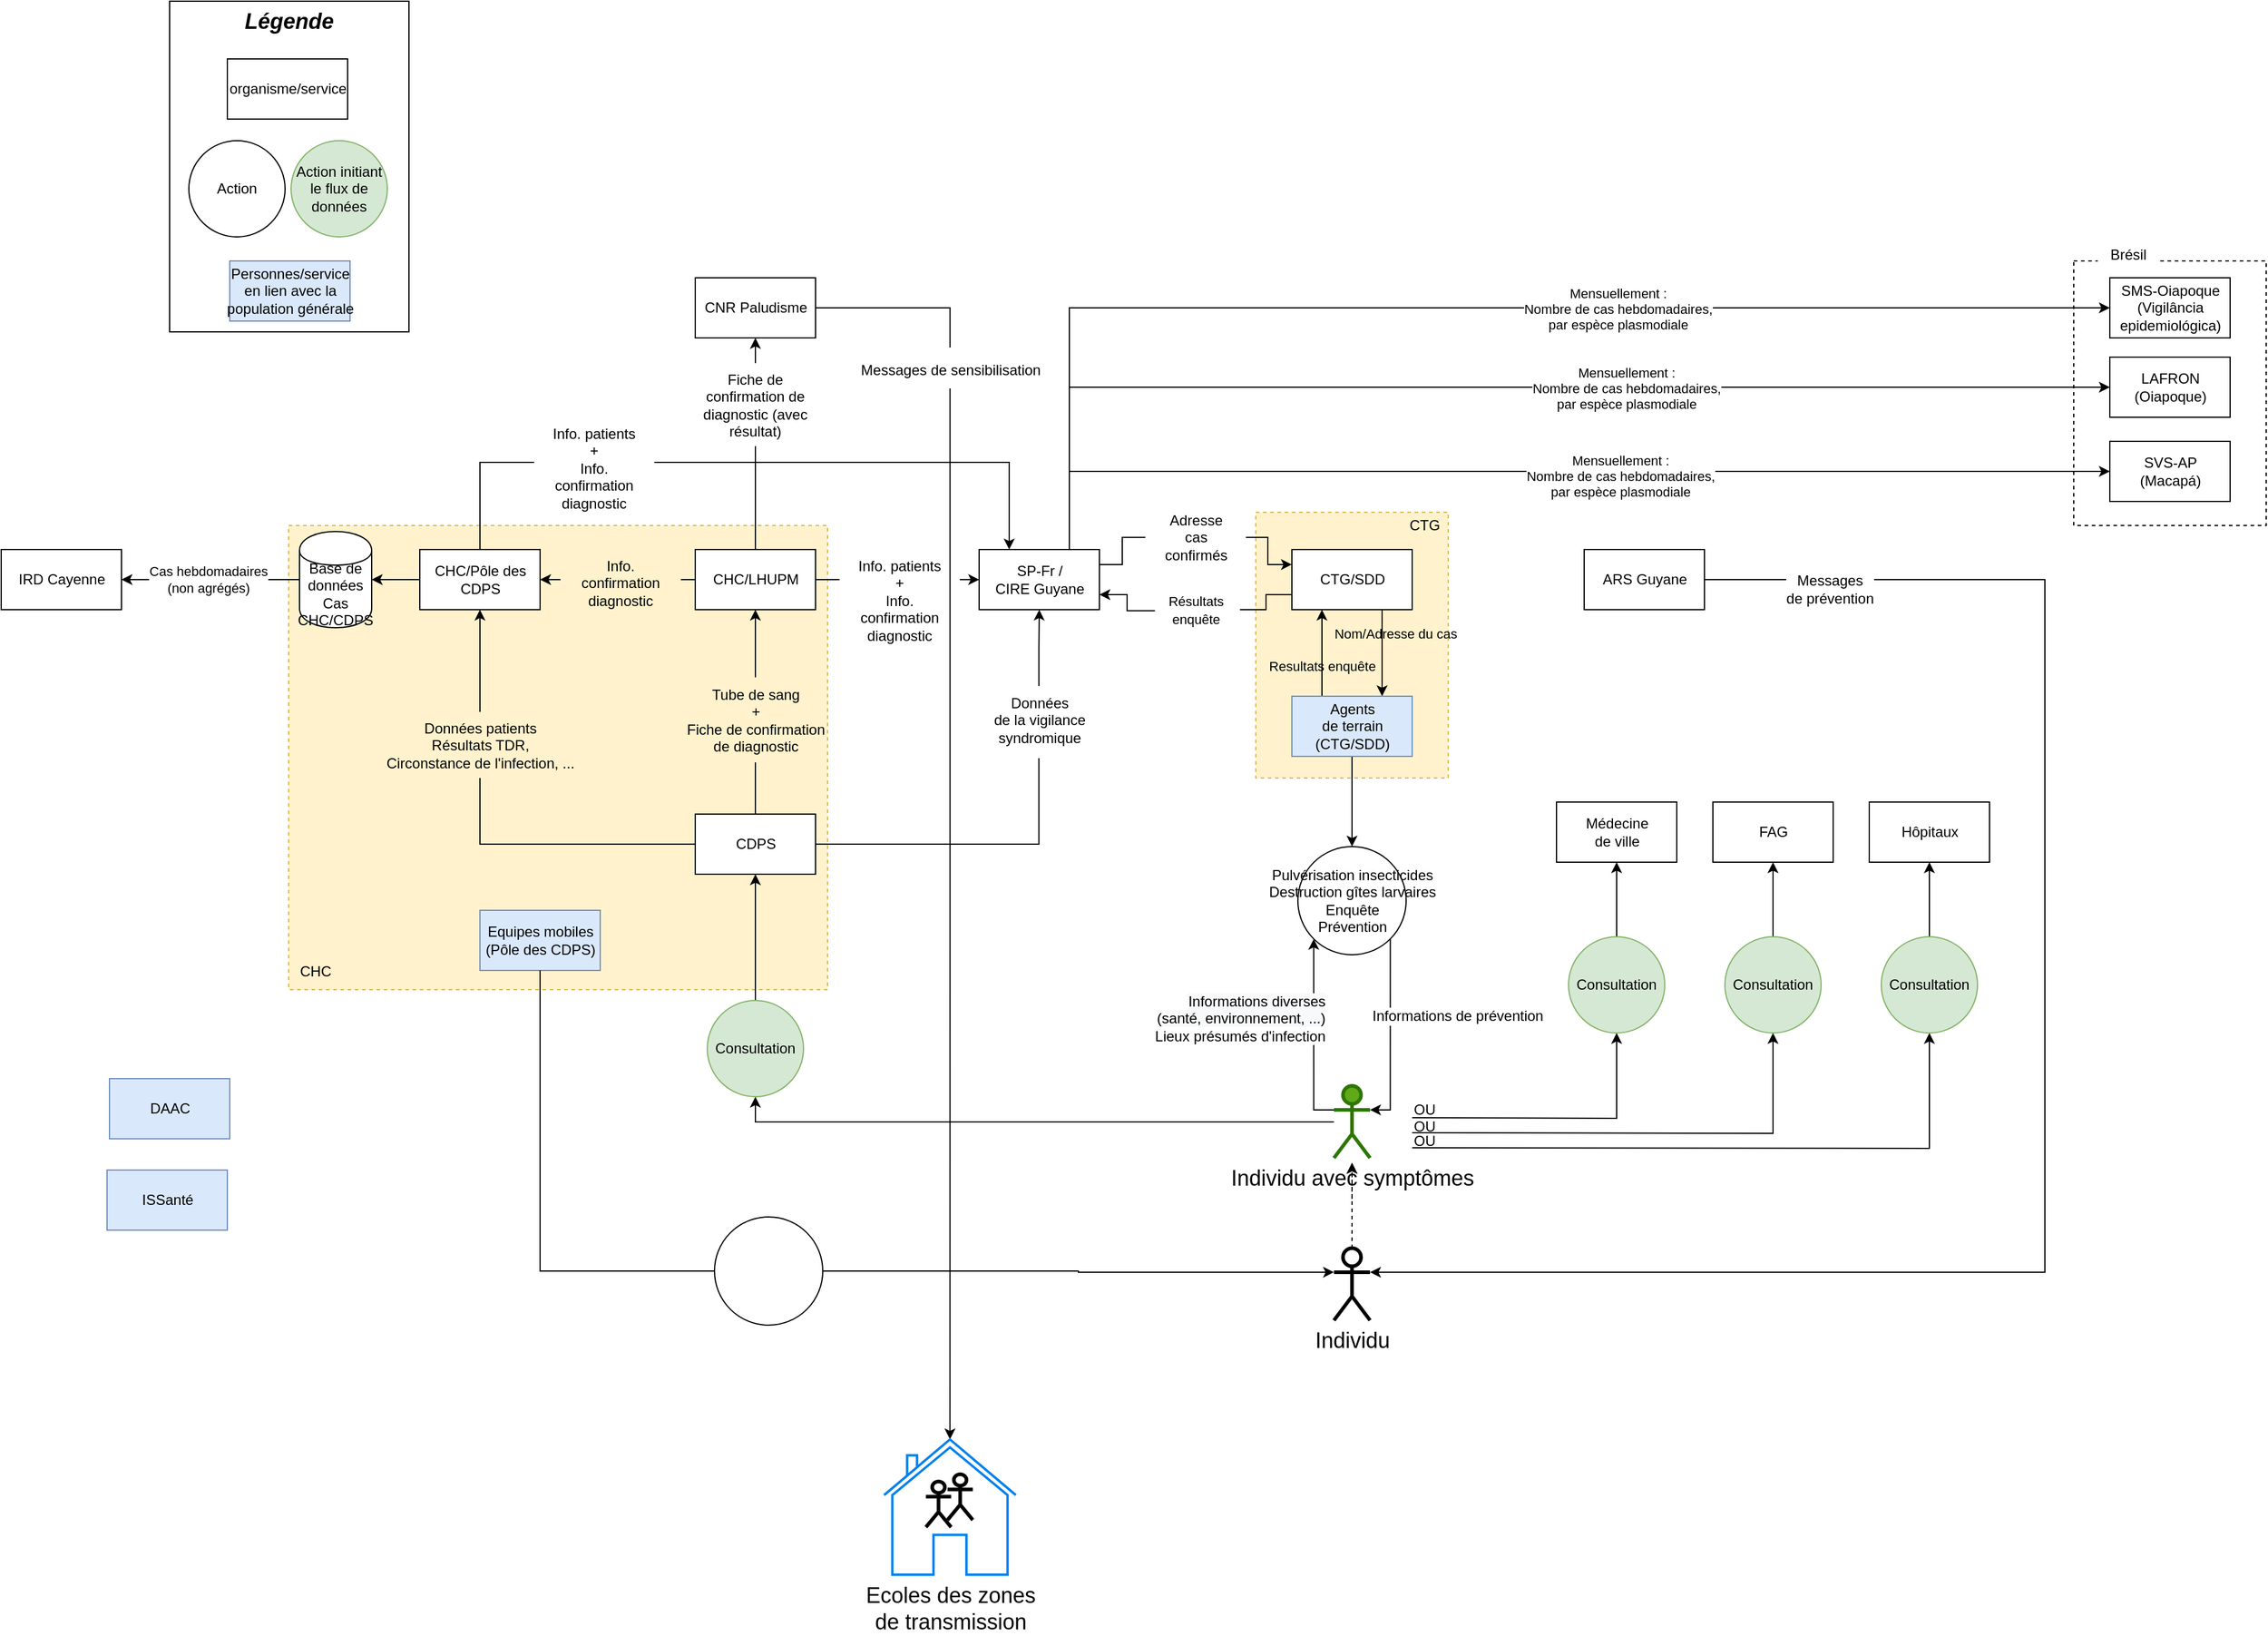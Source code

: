 <mxfile version="20.8.20" type="github">
  <diagram id="g7fYQ90FhEnoCOdFYeij" name="Page-1">
    <mxGraphModel dx="4845" dy="1948" grid="0" gridSize="10" guides="1" tooltips="1" connect="1" arrows="1" fold="1" page="1" pageScale="1" pageWidth="827" pageHeight="1169" math="0" shadow="0">
      <root>
        <mxCell id="0" />
        <mxCell id="1" parent="0" />
        <mxCell id="soGgQo1d9cTRyv0vqCLj-78" value="" style="html=1;dashed=1;whitespace=wrap;fillColor=#fff2cc;strokeColor=#d6b656;align=left;" parent="1" vertex="1">
          <mxGeometry x="890" y="509" width="160" height="221" as="geometry" />
        </mxCell>
        <mxCell id="soGgQo1d9cTRyv0vqCLj-87" value="" style="html=1;dashed=1;whitespace=wrap;fillColor=#fff2cc;strokeColor=#d6b656;" parent="1" vertex="1">
          <mxGeometry x="86" y="520" width="448" height="386" as="geometry" />
        </mxCell>
        <mxCell id="u60AbG91HoaB3VA-9xF0-2" style="edgeStyle=orthogonalEdgeStyle;rounded=0;orthogonalLoop=1;jettySize=auto;html=1;exitX=0;exitY=0.5;exitDx=0;exitDy=0;entryX=1;entryY=0.5;entryDx=0;entryDy=0;" parent="1" source="soGgQo1d9cTRyv0vqCLj-1" target="u60AbG91HoaB3VA-9xF0-1" edge="1">
          <mxGeometry relative="1" as="geometry" />
        </mxCell>
        <mxCell id="u60AbG91HoaB3VA-9xF0-3" value="Cas hebdomadaires&lt;br&gt;(non agrégés)" style="edgeLabel;html=1;align=center;verticalAlign=middle;resizable=0;points=[];" parent="u60AbG91HoaB3VA-9xF0-2" vertex="1" connectable="0">
          <mxGeometry x="-0.169" relative="1" as="geometry">
            <mxPoint x="-15" as="offset" />
          </mxGeometry>
        </mxCell>
        <mxCell id="soGgQo1d9cTRyv0vqCLj-1" value="Base de données&lt;br&gt;Cas&lt;br&gt;CHC/CDPS" style="shape=cylinder;whiteSpace=wrap;html=1;boundedLbl=1;backgroundOutline=1;" parent="1" vertex="1">
          <mxGeometry x="95" y="524.99" width="60" height="80" as="geometry" />
        </mxCell>
        <mxCell id="soGgQo1d9cTRyv0vqCLj-3" style="edgeStyle=elbowEdgeStyle;rounded=0;orthogonalLoop=1;jettySize=auto;elbow=vertical;html=1;entryX=0.5;entryY=1;entryDx=0;entryDy=0;startArrow=none;exitX=0.5;exitY=-0.011;exitDx=0;exitDy=0;exitPerimeter=0;" parent="1" source="soGgQo1d9cTRyv0vqCLj-36" target="soGgQo1d9cTRyv0vqCLj-16" edge="1">
          <mxGeometry relative="1" as="geometry">
            <mxPoint x="474" y="619.99" as="sourcePoint" />
          </mxGeometry>
        </mxCell>
        <mxCell id="soGgQo1d9cTRyv0vqCLj-4" style="edgeStyle=elbowEdgeStyle;rounded=0;orthogonalLoop=1;jettySize=auto;html=1;entryX=0.5;entryY=1;entryDx=0;entryDy=0;startArrow=none;exitX=0.497;exitY=0.025;exitDx=0;exitDy=0;exitPerimeter=0;elbow=vertical;fillColor=#e51400;strokeColor=#000000;" parent="1" source="soGgQo1d9cTRyv0vqCLj-40" target="soGgQo1d9cTRyv0vqCLj-11" edge="1">
          <mxGeometry relative="1" as="geometry" />
        </mxCell>
        <mxCell id="soGgQo1d9cTRyv0vqCLj-85" style="edgeStyle=orthogonalEdgeStyle;rounded=0;orthogonalLoop=1;jettySize=auto;html=1;exitX=0;exitY=0.5;exitDx=0;exitDy=0;endArrow=none;endFill=0;" parent="1" source="soGgQo1d9cTRyv0vqCLj-5" target="soGgQo1d9cTRyv0vqCLj-38" edge="1">
          <mxGeometry relative="1" as="geometry" />
        </mxCell>
        <mxCell id="soGgQo1d9cTRyv0vqCLj-5" value="CDPS" style="html=1;dashed=0;whitespace=wrap;" parent="1" vertex="1">
          <mxGeometry x="424" y="760" width="100" height="50" as="geometry" />
        </mxCell>
        <mxCell id="soGgQo1d9cTRyv0vqCLj-6" style="edgeStyle=elbowEdgeStyle;rounded=0;orthogonalLoop=1;jettySize=auto;html=1;entryX=1;entryY=0.5;entryDx=0;entryDy=0;elbow=vertical;startArrow=none;exitX=0;exitY=0.5;exitDx=0;exitDy=0;" parent="1" source="soGgQo1d9cTRyv0vqCLj-7" target="soGgQo1d9cTRyv0vqCLj-1" edge="1">
          <mxGeometry relative="1" as="geometry">
            <mxPoint x="150" y="-390.01" as="targetPoint" />
            <mxPoint x="65" y="-420.01" as="sourcePoint" />
          </mxGeometry>
        </mxCell>
        <mxCell id="soGgQo1d9cTRyv0vqCLj-88" style="edgeStyle=orthogonalEdgeStyle;rounded=0;orthogonalLoop=1;jettySize=auto;html=1;exitX=1;exitY=0.75;exitDx=0;exitDy=0;entryX=0.25;entryY=0;entryDx=0;entryDy=0;fontColor=#000000;endArrow=classic;endFill=1;" parent="1" source="soGgQo1d9cTRyv0vqCLj-89" target="soGgQo1d9cTRyv0vqCLj-11" edge="1">
          <mxGeometry relative="1" as="geometry" />
        </mxCell>
        <mxCell id="soGgQo1d9cTRyv0vqCLj-90" style="edgeStyle=orthogonalEdgeStyle;rounded=0;orthogonalLoop=1;jettySize=auto;html=1;exitX=0.5;exitY=0;exitDx=0;exitDy=0;entryX=0;entryY=0.75;entryDx=0;entryDy=0;fontColor=#000000;endArrow=none;endFill=0;" parent="1" source="soGgQo1d9cTRyv0vqCLj-7" target="soGgQo1d9cTRyv0vqCLj-89" edge="1">
          <mxGeometry relative="1" as="geometry" />
        </mxCell>
        <mxCell id="soGgQo1d9cTRyv0vqCLj-7" value="CHC/Pôle des&lt;br&gt;CDPS" style="html=1;dashed=0;whitespace=wrap;" parent="1" vertex="1">
          <mxGeometry x="195" y="539.99" width="100" height="50" as="geometry" />
        </mxCell>
        <mxCell id="n1sZ7gGWq_7eU4WZFnXG-4" style="edgeStyle=orthogonalEdgeStyle;rounded=0;orthogonalLoop=1;jettySize=auto;html=1;exitX=0.75;exitY=0;exitDx=0;exitDy=0;entryX=0;entryY=0.5;entryDx=0;entryDy=0;" parent="1" source="soGgQo1d9cTRyv0vqCLj-11" target="n1sZ7gGWq_7eU4WZFnXG-1" edge="1">
          <mxGeometry relative="1" as="geometry" />
        </mxCell>
        <mxCell id="n1sZ7gGWq_7eU4WZFnXG-9" value="Mensuellement :&lt;br&gt;Nombre de cas hebdomadaires,&lt;br&gt;par espèce plasmodiale" style="edgeLabel;html=1;align=center;verticalAlign=middle;resizable=0;points=[];" parent="n1sZ7gGWq_7eU4WZFnXG-4" vertex="1" connectable="0">
          <mxGeometry x="0.233" y="-1" relative="1" as="geometry">
            <mxPoint as="offset" />
          </mxGeometry>
        </mxCell>
        <mxCell id="n1sZ7gGWq_7eU4WZFnXG-5" style="edgeStyle=orthogonalEdgeStyle;rounded=0;orthogonalLoop=1;jettySize=auto;html=1;exitX=0.75;exitY=0;exitDx=0;exitDy=0;entryX=0;entryY=0.5;entryDx=0;entryDy=0;" parent="1" source="soGgQo1d9cTRyv0vqCLj-11" target="n1sZ7gGWq_7eU4WZFnXG-2" edge="1">
          <mxGeometry relative="1" as="geometry" />
        </mxCell>
        <mxCell id="n1sZ7gGWq_7eU4WZFnXG-10" value="Mensuellement :&lt;br&gt;Nombre de cas hebdomadaires,&lt;br&gt;par espèce plasmodiale" style="edgeLabel;html=1;align=center;verticalAlign=middle;resizable=0;points=[];" parent="n1sZ7gGWq_7eU4WZFnXG-5" vertex="1" connectable="0">
          <mxGeometry x="0.196" y="-1" relative="1" as="geometry">
            <mxPoint as="offset" />
          </mxGeometry>
        </mxCell>
        <mxCell id="n1sZ7gGWq_7eU4WZFnXG-6" style="edgeStyle=orthogonalEdgeStyle;rounded=0;orthogonalLoop=1;jettySize=auto;html=1;exitX=0.75;exitY=0;exitDx=0;exitDy=0;entryX=0;entryY=0.5;entryDx=0;entryDy=0;" parent="1" source="soGgQo1d9cTRyv0vqCLj-11" target="n1sZ7gGWq_7eU4WZFnXG-3" edge="1">
          <mxGeometry relative="1" as="geometry" />
        </mxCell>
        <mxCell id="n1sZ7gGWq_7eU4WZFnXG-11" value="Mensuellement :&lt;br&gt;Nombre de cas hebdomadaires,&lt;br&gt;par espèce plasmodiale" style="edgeLabel;html=1;align=center;verticalAlign=middle;resizable=0;points=[];" parent="n1sZ7gGWq_7eU4WZFnXG-6" vertex="1" connectable="0">
          <mxGeometry x="0.125" y="-4" relative="1" as="geometry">
            <mxPoint as="offset" />
          </mxGeometry>
        </mxCell>
        <mxCell id="soGgQo1d9cTRyv0vqCLj-11" value="SP-Fr /&lt;br&gt;CIRE Guyane" style="html=1;dashed=0;whitespace=wrap;" parent="1" vertex="1">
          <mxGeometry x="660" y="539.99" width="100" height="50" as="geometry" />
        </mxCell>
        <mxCell id="B1FECNCcKLdafd96bGU7-8" style="edgeStyle=orthogonalEdgeStyle;rounded=0;orthogonalLoop=1;jettySize=auto;html=1;fontSize=18;startArrow=none;" edge="1" parent="1" source="B1FECNCcKLdafd96bGU7-9" target="B1FECNCcKLdafd96bGU7-4">
          <mxGeometry relative="1" as="geometry" />
        </mxCell>
        <mxCell id="soGgQo1d9cTRyv0vqCLj-12" value="CNR Paludisme" style="html=1;dashed=0;whitespace=wrap;" parent="1" vertex="1">
          <mxGeometry x="424" y="314" width="100" height="50" as="geometry" />
        </mxCell>
        <mxCell id="soGgQo1d9cTRyv0vqCLj-13" style="edgeStyle=orthogonalEdgeStyle;rounded=0;orthogonalLoop=1;jettySize=auto;html=1;exitX=0.5;exitY=0;exitDx=0;exitDy=0;entryX=0.5;entryY=1;entryDx=0;entryDy=0;startArrow=none;" parent="1" source="soGgQo1d9cTRyv0vqCLj-49" target="soGgQo1d9cTRyv0vqCLj-12" edge="1">
          <mxGeometry relative="1" as="geometry" />
        </mxCell>
        <mxCell id="soGgQo1d9cTRyv0vqCLj-14" style="edgeStyle=elbowEdgeStyle;rounded=0;orthogonalLoop=1;jettySize=auto;elbow=vertical;html=1;exitX=0;exitY=0.5;exitDx=0;exitDy=0;entryX=1;entryY=0.5;entryDx=0;entryDy=0;startArrow=none;" parent="1" source="soGgQo1d9cTRyv0vqCLj-58" target="soGgQo1d9cTRyv0vqCLj-7" edge="1">
          <mxGeometry relative="1" as="geometry">
            <Array as="points" />
          </mxGeometry>
        </mxCell>
        <mxCell id="soGgQo1d9cTRyv0vqCLj-15" style="edgeStyle=elbowEdgeStyle;rounded=0;orthogonalLoop=1;jettySize=auto;elbow=vertical;html=1;entryX=0;entryY=0.5;entryDx=0;entryDy=0;startArrow=none;" parent="1" source="soGgQo1d9cTRyv0vqCLj-51" target="soGgQo1d9cTRyv0vqCLj-11" edge="1">
          <mxGeometry relative="1" as="geometry" />
        </mxCell>
        <mxCell id="soGgQo1d9cTRyv0vqCLj-16" value="CHC/LHUPM" style="html=1;dashed=0;whitespace=wrap;" parent="1" vertex="1">
          <mxGeometry x="424" y="539.99" width="100" height="50" as="geometry" />
        </mxCell>
        <mxCell id="soGgQo1d9cTRyv0vqCLj-18" style="edgeStyle=elbowEdgeStyle;rounded=0;orthogonalLoop=1;jettySize=auto;html=1;exitX=0.017;exitY=0.523;exitDx=0;exitDy=0;entryX=1;entryY=0.75;entryDx=0;entryDy=0;startArrow=none;exitPerimeter=0;" parent="1" source="soGgQo1d9cTRyv0vqCLj-34" target="soGgQo1d9cTRyv0vqCLj-11" edge="1">
          <mxGeometry relative="1" as="geometry" />
        </mxCell>
        <mxCell id="soGgQo1d9cTRyv0vqCLj-19" style="edgeStyle=orthogonalEdgeStyle;rounded=0;orthogonalLoop=1;jettySize=auto;html=1;exitX=0.75;exitY=1;exitDx=0;exitDy=0;entryX=0.75;entryY=0;entryDx=0;entryDy=0;strokeColor=#000000;endArrow=classic;endFill=1;" parent="1" source="soGgQo1d9cTRyv0vqCLj-21" target="soGgQo1d9cTRyv0vqCLj-76" edge="1">
          <mxGeometry relative="1" as="geometry" />
        </mxCell>
        <mxCell id="soGgQo1d9cTRyv0vqCLj-20" value="Nom/Adresse du cas" style="edgeLabel;html=1;align=center;verticalAlign=middle;resizable=0;points=[];labelBackgroundColor=none;" parent="soGgQo1d9cTRyv0vqCLj-19" vertex="1" connectable="0">
          <mxGeometry x="-0.015" y="1" relative="1" as="geometry">
            <mxPoint x="10" y="-16" as="offset" />
          </mxGeometry>
        </mxCell>
        <mxCell id="soGgQo1d9cTRyv0vqCLj-21" value="CTG/SDD" style="html=1;dashed=0;whitespace=wrap;" parent="1" vertex="1">
          <mxGeometry x="920" y="539.99" width="100" height="50" as="geometry" />
        </mxCell>
        <mxCell id="soGgQo1d9cTRyv0vqCLj-23" value="Médecine&lt;br&gt;de ville" style="html=1;dashed=0;whitespace=wrap;" parent="1" vertex="1">
          <mxGeometry x="1140" y="750" width="100" height="50" as="geometry" />
        </mxCell>
        <mxCell id="soGgQo1d9cTRyv0vqCLj-25" value="FAG" style="html=1;dashed=0;whitespace=wrap;" parent="1" vertex="1">
          <mxGeometry x="1270" y="750" width="100" height="50" as="geometry" />
        </mxCell>
        <mxCell id="soGgQo1d9cTRyv0vqCLj-27" value="Hôpitaux" style="html=1;dashed=0;whitespace=wrap;" parent="1" vertex="1">
          <mxGeometry x="1400" y="750" width="100" height="50" as="geometry" />
        </mxCell>
        <mxCell id="soGgQo1d9cTRyv0vqCLj-28" style="edgeStyle=elbowEdgeStyle;rounded=0;orthogonalLoop=1;jettySize=auto;html=1;entryX=0.5;entryY=1;entryDx=0;entryDy=0;" parent="1" target="soGgQo1d9cTRyv0vqCLj-23" edge="1">
          <mxGeometry relative="1" as="geometry">
            <mxPoint x="1190" y="465" as="targetPoint" />
            <mxPoint x="1190" y="865" as="sourcePoint" />
          </mxGeometry>
        </mxCell>
        <mxCell id="soGgQo1d9cTRyv0vqCLj-29" style="edgeStyle=elbowEdgeStyle;rounded=0;orthogonalLoop=1;jettySize=auto;html=1;entryX=0.5;entryY=1;entryDx=0;entryDy=0;exitX=0.5;exitY=0;exitDx=0;exitDy=0;startArrow=none;" parent="1" source="0BxKxRSpmN7JtVQ8fGr3-23" target="soGgQo1d9cTRyv0vqCLj-25" edge="1">
          <mxGeometry relative="1" as="geometry">
            <mxPoint x="1320" y="465" as="targetPoint" />
            <mxPoint x="1320" y="918.97" as="sourcePoint" />
          </mxGeometry>
        </mxCell>
        <mxCell id="soGgQo1d9cTRyv0vqCLj-30" style="edgeStyle=elbowEdgeStyle;rounded=0;orthogonalLoop=1;jettySize=auto;html=1;entryX=0.5;entryY=1;entryDx=0;entryDy=0;exitX=0.5;exitY=0;exitDx=0;exitDy=0;startArrow=none;" parent="1" source="0BxKxRSpmN7JtVQ8fGr3-25" target="soGgQo1d9cTRyv0vqCLj-27" edge="1">
          <mxGeometry relative="1" as="geometry">
            <mxPoint x="1450" y="465" as="targetPoint" />
            <mxPoint x="1450" y="919.485" as="sourcePoint" />
          </mxGeometry>
        </mxCell>
        <mxCell id="soGgQo1d9cTRyv0vqCLj-77" style="edgeStyle=orthogonalEdgeStyle;rounded=0;orthogonalLoop=1;jettySize=auto;html=1;entryX=0;entryY=0.25;entryDx=0;entryDy=0;exitX=1.022;exitY=0.498;exitDx=0;exitDy=0;exitPerimeter=0;" parent="1" source="soGgQo1d9cTRyv0vqCLj-32" target="soGgQo1d9cTRyv0vqCLj-21" edge="1">
          <mxGeometry relative="1" as="geometry" />
        </mxCell>
        <mxCell id="soGgQo1d9cTRyv0vqCLj-32" value="Adresse&lt;br&gt;cas&lt;br&gt;confirmés" style="text;html=1;align=center;verticalAlign=middle;resizable=0;points=[];autosize=1;strokeColor=none;fillColor=none;" parent="1" vertex="1">
          <mxGeometry x="800" y="500" width="80" height="60" as="geometry" />
        </mxCell>
        <mxCell id="soGgQo1d9cTRyv0vqCLj-33" value="" style="edgeStyle=elbowEdgeStyle;rounded=0;orthogonalLoop=1;jettySize=auto;html=1;endArrow=none;entryX=-0.022;entryY=0.498;entryDx=0;entryDy=0;entryPerimeter=0;exitX=1;exitY=0.25;exitDx=0;exitDy=0;" parent="1" source="soGgQo1d9cTRyv0vqCLj-11" target="soGgQo1d9cTRyv0vqCLj-32" edge="1">
          <mxGeometry relative="1" as="geometry">
            <mxPoint x="525" y="183" as="sourcePoint" />
            <mxPoint x="625" y="182.5" as="targetPoint" />
          </mxGeometry>
        </mxCell>
        <mxCell id="soGgQo1d9cTRyv0vqCLj-34" value="&lt;span style=&quot;font-size: 11px; background-color: rgb(255, 255, 255);&quot;&gt;Résultats&lt;br&gt;enquête&lt;br&gt;&lt;/span&gt;" style="text;html=1;align=center;verticalAlign=middle;resizable=0;points=[];autosize=1;strokeColor=none;fillColor=none;" parent="1" vertex="1">
          <mxGeometry x="805" y="570" width="70" height="40" as="geometry" />
        </mxCell>
        <mxCell id="soGgQo1d9cTRyv0vqCLj-35" value="" style="edgeStyle=elbowEdgeStyle;rounded=0;orthogonalLoop=1;jettySize=auto;html=1;endArrow=none;entryX=1.027;entryY=0.5;entryDx=0;entryDy=0;entryPerimeter=0;exitX=0;exitY=0.75;exitDx=0;exitDy=0;" parent="1" source="soGgQo1d9cTRyv0vqCLj-21" target="soGgQo1d9cTRyv0vqCLj-34" edge="1">
          <mxGeometry relative="1" as="geometry">
            <mxPoint x="920" y="580" as="sourcePoint" />
            <mxPoint x="738" y="695" as="targetPoint" />
          </mxGeometry>
        </mxCell>
        <mxCell id="soGgQo1d9cTRyv0vqCLj-36" value="Tube de sang&lt;br&gt;+&lt;br&gt;Fiche de confirmation&lt;br&gt;de diagnostic" style="text;html=1;align=center;verticalAlign=middle;resizable=0;points=[];autosize=1;strokeColor=none;fillColor=none;" parent="1" vertex="1">
          <mxGeometry x="404" y="646.99" width="140" height="70" as="geometry" />
        </mxCell>
        <mxCell id="soGgQo1d9cTRyv0vqCLj-37" value="" style="edgeStyle=elbowEdgeStyle;rounded=0;orthogonalLoop=1;jettySize=auto;elbow=vertical;html=1;entryX=0.5;entryY=1;entryDx=0;entryDy=0;endArrow=none;" parent="1" source="soGgQo1d9cTRyv0vqCLj-5" target="soGgQo1d9cTRyv0vqCLj-36" edge="1">
          <mxGeometry relative="1" as="geometry">
            <mxPoint x="475" y="630" as="sourcePoint" />
            <mxPoint x="475" y="420" as="targetPoint" />
          </mxGeometry>
        </mxCell>
        <mxCell id="soGgQo1d9cTRyv0vqCLj-84" style="edgeStyle=orthogonalEdgeStyle;rounded=0;orthogonalLoop=1;jettySize=auto;html=1;entryX=0.5;entryY=1;entryDx=0;entryDy=0;endArrow=classic;endFill=1;" parent="1" source="soGgQo1d9cTRyv0vqCLj-38" target="soGgQo1d9cTRyv0vqCLj-7" edge="1">
          <mxGeometry relative="1" as="geometry" />
        </mxCell>
        <mxCell id="soGgQo1d9cTRyv0vqCLj-38" value="Données patients&lt;br&gt;Résultats TDR,&lt;br&gt;Circonstance de l&#39;infection, ..." style="text;html=1;align=center;verticalAlign=middle;resizable=0;points=[];autosize=1;strokeColor=none;fillColor=none;" parent="1" vertex="1">
          <mxGeometry x="158" y="675" width="174" height="55" as="geometry" />
        </mxCell>
        <mxCell id="soGgQo1d9cTRyv0vqCLj-40" value="Données&lt;br&gt;de la vigilance&lt;br&gt;syndromique" style="text;html=1;align=center;verticalAlign=middle;resizable=0;points=[];autosize=1;strokeColor=none;fillColor=none;" parent="1" vertex="1">
          <mxGeometry x="660" y="651.99" width="100" height="60" as="geometry" />
        </mxCell>
        <mxCell id="soGgQo1d9cTRyv0vqCLj-41" value="" style="edgeStyle=elbowEdgeStyle;rounded=0;orthogonalLoop=1;jettySize=auto;html=1;endArrow=none;elbow=vertical;exitX=1;exitY=0.5;exitDx=0;exitDy=0;fillColor=#e51400;strokeColor=#000000;entryX=0.497;entryY=1.025;entryDx=0;entryDy=0;entryPerimeter=0;" parent="1" source="soGgQo1d9cTRyv0vqCLj-5" target="soGgQo1d9cTRyv0vqCLj-40" edge="1">
          <mxGeometry relative="1" as="geometry">
            <mxPoint x="525" y="655" as="sourcePoint" />
            <mxPoint x="545" y="267.5" as="targetPoint" />
            <Array as="points">
              <mxPoint x="670" y="785" />
            </Array>
          </mxGeometry>
        </mxCell>
        <mxCell id="soGgQo1d9cTRyv0vqCLj-49" value="&lt;span style=&quot;color: rgb(0, 0, 0);&quot;&gt;Fiche de&lt;/span&gt;&lt;br style=&quot;color: rgb(0, 0, 0);&quot;&gt;&lt;span style=&quot;color: rgb(0, 0, 0);&quot;&gt;confirmation de&lt;/span&gt;&lt;br style=&quot;color: rgb(0, 0, 0);&quot;&gt;&lt;span style=&quot;color: rgb(0, 0, 0);&quot;&gt;diagnostic (avec résultat)&lt;/span&gt;" style="text;whiteSpace=wrap;html=1;fontColor=#3399FF;align=center;" parent="1" vertex="1">
          <mxGeometry x="424" y="385" width="100" height="50" as="geometry" />
        </mxCell>
        <mxCell id="soGgQo1d9cTRyv0vqCLj-50" value="" style="edgeStyle=orthogonalEdgeStyle;rounded=0;orthogonalLoop=1;jettySize=auto;html=1;exitX=0.5;exitY=0;exitDx=0;exitDy=0;endArrow=none;" parent="1" source="soGgQo1d9cTRyv0vqCLj-16" edge="1">
          <mxGeometry relative="1" as="geometry">
            <mxPoint x="445" y="380.5" as="sourcePoint" />
            <mxPoint x="474" y="454" as="targetPoint" />
          </mxGeometry>
        </mxCell>
        <mxCell id="soGgQo1d9cTRyv0vqCLj-51" value="&lt;span style=&quot;color: rgb(0, 0, 0);&quot;&gt;Info. patients&lt;br&gt;+&lt;br&gt;Info.&lt;/span&gt;&lt;br style=&quot;color: rgb(0, 0, 0);&quot;&gt;&lt;span style=&quot;color: rgb(0, 0, 0);&quot;&gt;confirmation&lt;/span&gt;&lt;br style=&quot;color: rgb(0, 0, 0);&quot;&gt;&lt;span style=&quot;color: rgb(0, 0, 0);&quot;&gt;diagnostic&lt;/span&gt;" style="text;whiteSpace=wrap;html=1;fontColor=#3399FF;align=center;" parent="1" vertex="1">
          <mxGeometry x="544" y="539.99" width="100" height="50" as="geometry" />
        </mxCell>
        <mxCell id="soGgQo1d9cTRyv0vqCLj-52" value="" style="edgeStyle=elbowEdgeStyle;rounded=0;orthogonalLoop=1;jettySize=auto;elbow=vertical;html=1;entryX=0;entryY=0.5;entryDx=0;entryDy=0;endArrow=none;exitX=1;exitY=0.5;exitDx=0;exitDy=0;" parent="1" source="soGgQo1d9cTRyv0vqCLj-16" target="soGgQo1d9cTRyv0vqCLj-51" edge="1">
          <mxGeometry relative="1" as="geometry">
            <mxPoint x="395" y="343" as="sourcePoint" />
            <mxPoint x="450" y="238" as="targetPoint" />
          </mxGeometry>
        </mxCell>
        <mxCell id="soGgQo1d9cTRyv0vqCLj-58" value="&lt;font color=&quot;#000000&quot;&gt;Info.&lt;br&gt;confirmation&lt;br&gt;diagnostic&lt;/font&gt;" style="text;whiteSpace=wrap;html=1;fontColor=#3399FF;align=center;" parent="1" vertex="1">
          <mxGeometry x="312" y="539.99" width="100" height="50" as="geometry" />
        </mxCell>
        <mxCell id="soGgQo1d9cTRyv0vqCLj-59" value="" style="edgeStyle=elbowEdgeStyle;rounded=0;orthogonalLoop=1;jettySize=auto;elbow=vertical;html=1;exitX=0;exitY=0.5;exitDx=0;exitDy=0;entryX=1;entryY=0.5;entryDx=0;entryDy=0;endArrow=none;" parent="1" source="soGgQo1d9cTRyv0vqCLj-16" target="soGgQo1d9cTRyv0vqCLj-58" edge="1">
          <mxGeometry relative="1" as="geometry">
            <mxPoint x="345" y="380.5" as="sourcePoint" />
            <mxPoint x="305" y="458" as="targetPoint" />
          </mxGeometry>
        </mxCell>
        <mxCell id="soGgQo1d9cTRyv0vqCLj-66" style="edgeStyle=orthogonalEdgeStyle;rounded=0;orthogonalLoop=1;jettySize=auto;html=1;entryX=0.5;entryY=1;entryDx=0;entryDy=0;endArrow=none;endFill=0;startArrow=classic;startFill=1;" parent="1" source="soGgQo1d9cTRyv0vqCLj-79" target="soGgQo1d9cTRyv0vqCLj-76" edge="1">
          <mxGeometry relative="1" as="geometry" />
        </mxCell>
        <mxCell id="soGgQo1d9cTRyv0vqCLj-68" style="edgeStyle=orthogonalEdgeStyle;rounded=0;orthogonalLoop=1;jettySize=auto;html=1;exitX=1;exitY=0.25;exitDx=0;exitDy=0;entryX=0.5;entryY=1;entryDx=0;entryDy=0;entryPerimeter=0;endArrow=classic;endFill=1;" parent="1" target="0BxKxRSpmN7JtVQ8fGr3-22" edge="1">
          <mxGeometry relative="1" as="geometry">
            <mxPoint x="1020" y="1012.5" as="sourcePoint" />
            <mxPoint x="1190" y="948.97" as="targetPoint" />
          </mxGeometry>
        </mxCell>
        <mxCell id="soGgQo1d9cTRyv0vqCLj-69" style="edgeStyle=orthogonalEdgeStyle;rounded=0;orthogonalLoop=1;jettySize=auto;html=1;entryX=0.5;entryY=1;entryDx=0;entryDy=0;endArrow=classic;endFill=1;exitX=1;exitY=0.5;exitDx=0;exitDy=0;" parent="1" target="0BxKxRSpmN7JtVQ8fGr3-23" edge="1">
          <mxGeometry relative="1" as="geometry">
            <mxPoint x="1020" y="1025" as="sourcePoint" />
            <mxPoint x="1320" y="948.97" as="targetPoint" />
          </mxGeometry>
        </mxCell>
        <mxCell id="soGgQo1d9cTRyv0vqCLj-70" style="edgeStyle=orthogonalEdgeStyle;rounded=0;orthogonalLoop=1;jettySize=auto;html=1;exitX=1;exitY=0.75;exitDx=0;exitDy=0;entryX=0.5;entryY=1;entryDx=0;entryDy=0;endArrow=classic;endFill=1;" parent="1" target="0BxKxRSpmN7JtVQ8fGr3-25" edge="1">
          <mxGeometry relative="1" as="geometry">
            <mxPoint x="1020" y="1037.5" as="sourcePoint" />
            <mxPoint x="1450" y="949.485" as="targetPoint" />
          </mxGeometry>
        </mxCell>
        <mxCell id="soGgQo1d9cTRyv0vqCLj-80" style="edgeStyle=orthogonalEdgeStyle;rounded=0;orthogonalLoop=1;jettySize=auto;html=1;exitX=0;exitY=0.333;exitDx=0;exitDy=0;entryX=0;entryY=1;entryDx=0;entryDy=0;endArrow=classic;endFill=1;exitPerimeter=0;" parent="1" source="0BxKxRSpmN7JtVQ8fGr3-14" target="soGgQo1d9cTRyv0vqCLj-79" edge="1">
          <mxGeometry relative="1" as="geometry">
            <mxPoint x="945" y="1000" as="sourcePoint" />
            <Array as="points">
              <mxPoint x="938" y="1006" />
            </Array>
          </mxGeometry>
        </mxCell>
        <mxCell id="soGgQo1d9cTRyv0vqCLj-74" style="edgeStyle=orthogonalEdgeStyle;rounded=0;orthogonalLoop=1;jettySize=auto;html=1;exitX=0.25;exitY=0;exitDx=0;exitDy=0;entryX=0.25;entryY=1;entryDx=0;entryDy=0;strokeColor=#000000;endArrow=classic;endFill=1;" parent="1" source="soGgQo1d9cTRyv0vqCLj-76" target="soGgQo1d9cTRyv0vqCLj-21" edge="1">
          <mxGeometry relative="1" as="geometry" />
        </mxCell>
        <mxCell id="soGgQo1d9cTRyv0vqCLj-75" value="Resultats enquête" style="edgeLabel;html=1;align=center;verticalAlign=middle;resizable=0;points=[];labelBackgroundColor=none;" parent="soGgQo1d9cTRyv0vqCLj-74" vertex="1" connectable="0">
          <mxGeometry x="0.069" y="9" relative="1" as="geometry">
            <mxPoint x="9" y="13" as="offset" />
          </mxGeometry>
        </mxCell>
        <mxCell id="soGgQo1d9cTRyv0vqCLj-76" value="Agents&lt;br&gt;de terrain&lt;br&gt;(CTG/SDD)" style="html=1;dashed=0;whitespace=wrap;fillColor=#dae8fc;strokeColor=#6c8ebf;" parent="1" vertex="1">
          <mxGeometry x="920" y="661.99" width="100" height="50" as="geometry" />
        </mxCell>
        <mxCell id="soGgQo1d9cTRyv0vqCLj-81" style="edgeStyle=orthogonalEdgeStyle;rounded=0;orthogonalLoop=1;jettySize=auto;html=1;exitX=1;exitY=1;exitDx=0;exitDy=0;entryX=1;entryY=0.333;entryDx=0;entryDy=0;endArrow=classic;endFill=1;entryPerimeter=0;" parent="1" source="soGgQo1d9cTRyv0vqCLj-79" target="0BxKxRSpmN7JtVQ8fGr3-14" edge="1">
          <mxGeometry relative="1" as="geometry">
            <mxPoint x="995" y="1000" as="targetPoint" />
            <Array as="points">
              <mxPoint x="1002" y="1006" />
            </Array>
          </mxGeometry>
        </mxCell>
        <mxCell id="soGgQo1d9cTRyv0vqCLj-82" value="&lt;span style=&quot;&quot;&gt;&lt;font style=&quot;font-size: 12px;&quot;&gt;Informations de prévention&lt;/font&gt;&lt;/span&gt;" style="edgeLabel;html=1;align=left;verticalAlign=middle;resizable=0;points=[];" parent="soGgQo1d9cTRyv0vqCLj-81" vertex="1" connectable="0">
          <mxGeometry x="-0.18" relative="1" as="geometry">
            <mxPoint x="-17" y="-1" as="offset" />
          </mxGeometry>
        </mxCell>
        <mxCell id="soGgQo1d9cTRyv0vqCLj-79" value="&lt;div style=&quot;&quot;&gt;&lt;div&gt;&lt;span style=&quot;background-color: initial;&quot;&gt;Pulvérisation insecticides&lt;/span&gt;&lt;/div&gt;&lt;span style=&quot;text-align: left; background-color: initial;&quot;&gt;&lt;div style=&quot;text-align: center;&quot;&gt;&lt;span style=&quot;background-color: initial;&quot;&gt;Destruction gîtes larvaires&lt;/span&gt;&lt;/div&gt;&lt;/span&gt;&lt;span style=&quot;text-align: left; background-color: initial;&quot;&gt;&lt;div style=&quot;text-align: center;&quot;&gt;&lt;span style=&quot;background-color: initial;&quot;&gt;Enquête&lt;/span&gt;&lt;/div&gt;&lt;div style=&quot;text-align: center;&quot;&gt;&lt;span style=&quot;background-color: initial;&quot;&gt;Prévention&lt;/span&gt;&lt;/div&gt;&lt;/span&gt;&lt;/div&gt;" style="shape=ellipse;html=1;dashed=0;whitespace=wrap;aspect=fixed;perimeter=ellipsePerimeter;fillColor=none;align=center;labelPosition=center;verticalLabelPosition=middle;verticalAlign=middle;" parent="1" vertex="1">
          <mxGeometry x="925" y="787" width="90" height="90" as="geometry" />
        </mxCell>
        <mxCell id="soGgQo1d9cTRyv0vqCLj-89" value="&lt;span style=&quot;color: rgb(0, 0, 0);&quot;&gt;Info. patients&lt;br&gt;+&lt;br&gt;Info.&lt;/span&gt;&lt;br style=&quot;color: rgb(0, 0, 0);&quot;&gt;&lt;span style=&quot;color: rgb(0, 0, 0);&quot;&gt;confirmation&lt;/span&gt;&lt;br style=&quot;color: rgb(0, 0, 0);&quot;&gt;&lt;span style=&quot;color: rgb(0, 0, 0);&quot;&gt;diagnostic&lt;/span&gt;" style="text;whiteSpace=wrap;html=1;fontColor=#3399FF;align=center;" parent="1" vertex="1">
          <mxGeometry x="290" y="430" width="100" height="50" as="geometry" />
        </mxCell>
        <mxCell id="n1sZ7gGWq_7eU4WZFnXG-1" value="SMS-Oiapoque&lt;br&gt;(Vigilância&lt;br&gt;epidemiológica)" style="html=1;dashed=0;whitespace=wrap;" parent="1" vertex="1">
          <mxGeometry x="1600" y="314" width="100" height="50" as="geometry" />
        </mxCell>
        <mxCell id="n1sZ7gGWq_7eU4WZFnXG-2" value="LAFRON&lt;br&gt;(Oiapoque)" style="html=1;dashed=0;whitespace=wrap;" parent="1" vertex="1">
          <mxGeometry x="1600" y="380" width="100" height="50" as="geometry" />
        </mxCell>
        <mxCell id="n1sZ7gGWq_7eU4WZFnXG-3" value="SVS-AP&lt;br&gt;(Macapá)" style="html=1;dashed=0;whitespace=wrap;" parent="1" vertex="1">
          <mxGeometry x="1600" y="450" width="100" height="50" as="geometry" />
        </mxCell>
        <mxCell id="n1sZ7gGWq_7eU4WZFnXG-7" value="" style="html=1;dashed=1;whitespace=wrap;fillColor=none;" parent="1" vertex="1">
          <mxGeometry x="1570" y="300" width="160" height="220" as="geometry" />
        </mxCell>
        <mxCell id="n1sZ7gGWq_7eU4WZFnXG-8" value="Brésil" style="text;html=1;align=center;verticalAlign=middle;resizable=0;points=[];autosize=1;strokeColor=none;fillColor=default;" parent="1" vertex="1">
          <mxGeometry x="1590" y="280" width="50" height="30" as="geometry" />
        </mxCell>
        <mxCell id="n1sZ7gGWq_7eU4WZFnXG-20" style="edgeStyle=orthogonalEdgeStyle;rounded=0;orthogonalLoop=1;jettySize=auto;html=1;entryX=1;entryY=0.333;entryDx=0;entryDy=0;fontSize=12;entryPerimeter=0;" parent="1" source="n1sZ7gGWq_7eU4WZFnXG-12" target="0BxKxRSpmN7JtVQ8fGr3-12" edge="1">
          <mxGeometry relative="1" as="geometry">
            <Array as="points">
              <mxPoint x="1546" y="565" />
              <mxPoint x="1546" y="1141" />
            </Array>
            <mxPoint x="1020" y="1105" as="targetPoint" />
          </mxGeometry>
        </mxCell>
        <mxCell id="n1sZ7gGWq_7eU4WZFnXG-21" value="Messages&lt;br&gt;de prévention" style="edgeLabel;html=1;align=center;verticalAlign=middle;resizable=0;points=[];fontSize=12;" parent="n1sZ7gGWq_7eU4WZFnXG-20" vertex="1" connectable="0">
          <mxGeometry x="-0.587" y="-2" relative="1" as="geometry">
            <mxPoint x="-177" y="-2" as="offset" />
          </mxGeometry>
        </mxCell>
        <mxCell id="n1sZ7gGWq_7eU4WZFnXG-12" value="ARS Guyane" style="html=1;dashed=0;whitespace=wrap;" parent="1" vertex="1">
          <mxGeometry x="1163" y="539.99" width="100" height="50" as="geometry" />
        </mxCell>
        <mxCell id="n1sZ7gGWq_7eU4WZFnXG-22" style="edgeStyle=orthogonalEdgeStyle;rounded=0;orthogonalLoop=1;jettySize=auto;html=1;exitX=0.5;exitY=0;exitDx=0;exitDy=0;entryX=0.5;entryY=1;entryDx=0;entryDy=0;fontSize=12;dashed=1;" parent="1" edge="1">
          <mxGeometry relative="1" as="geometry">
            <mxPoint x="970" y="1080" as="sourcePoint" />
            <mxPoint x="970" y="1050" as="targetPoint" />
          </mxGeometry>
        </mxCell>
        <mxCell id="n1sZ7gGWq_7eU4WZFnXG-24" value="" style="edgeStyle=orthogonalEdgeStyle;rounded=0;orthogonalLoop=1;jettySize=auto;html=1;dashed=1;fontSize=12;exitX=0.5;exitY=0;exitDx=0;exitDy=0;exitPerimeter=0;" parent="1" source="0BxKxRSpmN7JtVQ8fGr3-12" edge="1">
          <mxGeometry relative="1" as="geometry">
            <mxPoint x="970" y="1080" as="sourcePoint" />
            <mxPoint x="970" y="1050" as="targetPoint" />
            <Array as="points">
              <mxPoint x="970" y="1088" />
              <mxPoint x="970" y="1088" />
            </Array>
          </mxGeometry>
        </mxCell>
        <mxCell id="u60AbG91HoaB3VA-9xF0-1" value="IRD Cayenne" style="html=1;dashed=0;whitespace=wrap;" parent="1" vertex="1">
          <mxGeometry x="-153" y="539.99" width="100" height="50" as="geometry" />
        </mxCell>
        <mxCell id="0BxKxRSpmN7JtVQ8fGr3-1" value="&lt;font size=&quot;1&quot; style=&quot;&quot;&gt;&lt;span style=&quot;font-size: 12px;&quot;&gt;CHC&lt;/span&gt;&lt;/font&gt;" style="text;html=1;align=center;verticalAlign=middle;resizable=0;points=[];autosize=1;strokeColor=none;fillColor=none;fontSize=19;" parent="1" vertex="1">
          <mxGeometry x="86" y="871" width="44" height="35" as="geometry" />
        </mxCell>
        <mxCell id="0BxKxRSpmN7JtVQ8fGr3-2" value="&lt;font size=&quot;1&quot; style=&quot;&quot;&gt;&lt;span style=&quot;font-size: 12px;&quot;&gt;CTG&lt;/span&gt;&lt;/font&gt;" style="text;html=1;align=center;verticalAlign=middle;resizable=0;points=[];autosize=1;strokeColor=none;fillColor=none;fontSize=19;" parent="1" vertex="1">
          <mxGeometry x="1008.5" y="500" width="43" height="35" as="geometry" />
        </mxCell>
        <mxCell id="0BxKxRSpmN7JtVQ8fGr3-3" value="DAAC" style="html=1;dashed=0;whitespace=wrap;fillColor=#dae8fc;strokeColor=#6c8ebf;" parent="1" vertex="1">
          <mxGeometry x="-63" y="980" width="100" height="50" as="geometry" />
        </mxCell>
        <mxCell id="0BxKxRSpmN7JtVQ8fGr3-4" value="ISSanté" style="html=1;dashed=0;whitespace=wrap;fillColor=#dae8fc;strokeColor=#6c8ebf;" parent="1" vertex="1">
          <mxGeometry x="-65" y="1056" width="100" height="50" as="geometry" />
        </mxCell>
        <mxCell id="0BxKxRSpmN7JtVQ8fGr3-33" style="edgeStyle=orthogonalEdgeStyle;rounded=0;orthogonalLoop=1;jettySize=auto;html=1;entryX=0;entryY=0.333;entryDx=0;entryDy=0;entryPerimeter=0;fontSize=12;fontColor=#000000;startArrow=none;startFill=0;endArrow=classic;endFill=1;exitX=1;exitY=0.5;exitDx=0;exitDy=0;" parent="1" source="0BxKxRSpmN7JtVQ8fGr3-34" target="0BxKxRSpmN7JtVQ8fGr3-12" edge="1">
          <mxGeometry relative="1" as="geometry" />
        </mxCell>
        <mxCell id="0BxKxRSpmN7JtVQ8fGr3-6" value="Equipes mobiles&lt;br&gt;(Pôle des CDPS)" style="html=1;dashed=0;whitespace=wrap;fillColor=#dae8fc;strokeColor=#6c8ebf;" parent="1" vertex="1">
          <mxGeometry x="245" y="840" width="100" height="50" as="geometry" />
        </mxCell>
        <mxCell id="0BxKxRSpmN7JtVQ8fGr3-7" value="&lt;b&gt;&lt;i&gt;Légende&lt;/i&gt;&lt;/b&gt;" style="rounded=0;whiteSpace=wrap;html=1;fontSize=18;align=center;verticalAlign=top;fillColor=default;" parent="1" vertex="1">
          <mxGeometry x="-13" y="84" width="199" height="275" as="geometry" />
        </mxCell>
        <mxCell id="0BxKxRSpmN7JtVQ8fGr3-8" value="Personnes/service&lt;br&gt;en lien avec la&lt;br&gt;population générale" style="html=1;dashed=0;whitespace=wrap;fillColor=#dae8fc;strokeColor=#6c8ebf;" parent="1" vertex="1">
          <mxGeometry x="37" y="300" width="100" height="50" as="geometry" />
        </mxCell>
        <mxCell id="0BxKxRSpmN7JtVQ8fGr3-11" value="organisme/service" style="html=1;dashed=0;whitespace=wrap;" parent="1" vertex="1">
          <mxGeometry x="35" y="132" width="100" height="50" as="geometry" />
        </mxCell>
        <mxCell id="0BxKxRSpmN7JtVQ8fGr3-12" value="Individu" style="shape=umlActor;verticalLabelPosition=bottom;verticalAlign=top;html=1;outlineConnect=0;labelBackgroundColor=none;fontSize=18;strokeWidth=3;" parent="1" vertex="1">
          <mxGeometry x="955" y="1121" width="30" height="60" as="geometry" />
        </mxCell>
        <mxCell id="0BxKxRSpmN7JtVQ8fGr3-20" style="edgeStyle=orthogonalEdgeStyle;rounded=0;orthogonalLoop=1;jettySize=auto;html=1;entryX=0.5;entryY=1;entryDx=0;entryDy=0;fontSize=12;fontColor=#000000;startArrow=none;startFill=0;endArrow=classic;endFill=1;" parent="1" source="0BxKxRSpmN7JtVQ8fGr3-14" target="0BxKxRSpmN7JtVQ8fGr3-18" edge="1">
          <mxGeometry relative="1" as="geometry" />
        </mxCell>
        <mxCell id="0BxKxRSpmN7JtVQ8fGr3-14" value="&lt;font color=&quot;#000000&quot;&gt;Individu avec symptômes&lt;/font&gt;" style="shape=umlActor;verticalLabelPosition=bottom;verticalAlign=top;html=1;outlineConnect=0;labelBackgroundColor=none;fontSize=18;fillColor=#60a917;strokeColor=#2D7600;fontColor=#ffffff;strokeWidth=3;" parent="1" vertex="1">
          <mxGeometry x="955" y="986" width="30" height="60" as="geometry" />
        </mxCell>
        <mxCell id="0BxKxRSpmN7JtVQ8fGr3-17" value="&lt;font style=&quot;font-size: 12px;&quot;&gt;&lt;span style=&quot;background-color: rgb(248, 249, 250);&quot;&gt;Informations diverses&lt;br&gt;(santé, environnement, ...)&lt;br&gt;&lt;/span&gt;Lieux présumés d&#39;infection&lt;/font&gt;" style="edgeLabel;html=1;align=right;verticalAlign=middle;resizable=0;points=[];" parent="1" vertex="1" connectable="0">
          <mxGeometry x="948.0" y="929.999" as="geometry" />
        </mxCell>
        <mxCell id="0BxKxRSpmN7JtVQ8fGr3-21" style="edgeStyle=orthogonalEdgeStyle;rounded=0;orthogonalLoop=1;jettySize=auto;html=1;entryX=0.5;entryY=1;entryDx=0;entryDy=0;fontSize=12;fontColor=#000000;startArrow=none;startFill=0;endArrow=classic;endFill=1;" parent="1" source="0BxKxRSpmN7JtVQ8fGr3-18" target="soGgQo1d9cTRyv0vqCLj-5" edge="1">
          <mxGeometry relative="1" as="geometry" />
        </mxCell>
        <mxCell id="0BxKxRSpmN7JtVQ8fGr3-18" value="Consultation" style="ellipse;whiteSpace=wrap;html=1;aspect=fixed;labelBackgroundColor=none;strokeWidth=1;fontSize=12;fillColor=#d5e8d4;strokeColor=#82b366;" parent="1" vertex="1">
          <mxGeometry x="434" y="915" width="80" height="80" as="geometry" />
        </mxCell>
        <mxCell id="0BxKxRSpmN7JtVQ8fGr3-22" value="Consultation" style="ellipse;whiteSpace=wrap;html=1;aspect=fixed;labelBackgroundColor=none;strokeWidth=1;fontSize=12;fillColor=#d5e8d4;strokeColor=#82b366;" parent="1" vertex="1">
          <mxGeometry x="1150" y="862" width="80" height="80" as="geometry" />
        </mxCell>
        <mxCell id="0BxKxRSpmN7JtVQ8fGr3-24" value="" style="edgeStyle=elbowEdgeStyle;rounded=0;orthogonalLoop=1;jettySize=auto;html=1;entryX=0.5;entryY=1;entryDx=0;entryDy=0;exitX=0.5;exitY=0.5;exitDx=0;exitDy=-15;exitPerimeter=0;endArrow=none;" parent="1" target="0BxKxRSpmN7JtVQ8fGr3-23" edge="1">
          <mxGeometry relative="1" as="geometry">
            <mxPoint x="1320" y="800" as="targetPoint" />
            <mxPoint x="1320" y="918.97" as="sourcePoint" />
          </mxGeometry>
        </mxCell>
        <mxCell id="0BxKxRSpmN7JtVQ8fGr3-23" value="Consultation" style="ellipse;whiteSpace=wrap;html=1;aspect=fixed;labelBackgroundColor=none;strokeWidth=1;fontSize=12;fillColor=#d5e8d4;strokeColor=#82b366;" parent="1" vertex="1">
          <mxGeometry x="1280" y="862" width="80" height="80" as="geometry" />
        </mxCell>
        <mxCell id="0BxKxRSpmN7JtVQ8fGr3-26" value="" style="edgeStyle=elbowEdgeStyle;rounded=0;orthogonalLoop=1;jettySize=auto;html=1;entryX=0.5;entryY=1;entryDx=0;entryDy=0;exitX=0.5;exitY=0.5;exitDx=0;exitDy=-15;exitPerimeter=0;endArrow=none;" parent="1" target="0BxKxRSpmN7JtVQ8fGr3-25" edge="1">
          <mxGeometry relative="1" as="geometry">
            <mxPoint x="1450" y="800" as="targetPoint" />
            <mxPoint x="1450" y="919.485" as="sourcePoint" />
          </mxGeometry>
        </mxCell>
        <mxCell id="0BxKxRSpmN7JtVQ8fGr3-25" value="Consultation" style="ellipse;whiteSpace=wrap;html=1;aspect=fixed;labelBackgroundColor=none;strokeWidth=1;fontSize=12;fillColor=#d5e8d4;strokeColor=#82b366;" parent="1" vertex="1">
          <mxGeometry x="1410" y="862" width="80" height="80" as="geometry" />
        </mxCell>
        <mxCell id="0BxKxRSpmN7JtVQ8fGr3-27" value="OU" style="text;html=1;align=center;verticalAlign=middle;resizable=0;points=[];autosize=1;strokeColor=none;fillColor=none;fontSize=12;fontColor=#000000;" parent="1" vertex="1">
          <mxGeometry x="1012" y="993" width="36" height="26" as="geometry" />
        </mxCell>
        <mxCell id="0BxKxRSpmN7JtVQ8fGr3-28" value="OU" style="text;html=1;align=center;verticalAlign=middle;resizable=0;points=[];autosize=1;strokeColor=none;fillColor=none;fontSize=12;fontColor=#000000;" parent="1" vertex="1">
          <mxGeometry x="1012" y="1007" width="36" height="26" as="geometry" />
        </mxCell>
        <mxCell id="0BxKxRSpmN7JtVQ8fGr3-29" value="OU" style="text;html=1;align=center;verticalAlign=middle;resizable=0;points=[];autosize=1;strokeColor=none;fillColor=none;fontSize=12;fontColor=#000000;" parent="1" vertex="1">
          <mxGeometry x="1012" y="1019" width="36" height="26" as="geometry" />
        </mxCell>
        <mxCell id="0BxKxRSpmN7JtVQ8fGr3-30" value="Action" style="ellipse;whiteSpace=wrap;html=1;aspect=fixed;labelBackgroundColor=none;strokeWidth=1;fontSize=12;" parent="1" vertex="1">
          <mxGeometry x="3" y="200" width="80" height="80" as="geometry" />
        </mxCell>
        <mxCell id="0BxKxRSpmN7JtVQ8fGr3-31" value="Action initiant le flux de données" style="ellipse;whiteSpace=wrap;html=1;aspect=fixed;labelBackgroundColor=none;strokeWidth=1;fontSize=12;fillColor=#d5e8d4;strokeColor=#82b366;" parent="1" vertex="1">
          <mxGeometry x="88" y="200" width="80" height="80" as="geometry" />
        </mxCell>
        <mxCell id="0BxKxRSpmN7JtVQ8fGr3-35" value="" style="edgeStyle=orthogonalEdgeStyle;rounded=0;orthogonalLoop=1;jettySize=auto;html=1;entryX=0;entryY=0.5;entryDx=0;entryDy=0;fontSize=12;fontColor=#000000;startArrow=none;startFill=0;endArrow=none;endFill=1;exitX=0.5;exitY=1;exitDx=0;exitDy=0;" parent="1" source="0BxKxRSpmN7JtVQ8fGr3-6" target="0BxKxRSpmN7JtVQ8fGr3-34" edge="1">
          <mxGeometry relative="1" as="geometry">
            <mxPoint x="295.077" y="890" as="sourcePoint" />
            <mxPoint x="955" y="1141" as="targetPoint" />
            <Array as="points" />
          </mxGeometry>
        </mxCell>
        <mxCell id="0BxKxRSpmN7JtVQ8fGr3-34" value="&lt;div style=&quot;&quot;&gt;&lt;br&gt;&lt;/div&gt;" style="shape=ellipse;html=1;dashed=0;whitespace=wrap;aspect=fixed;perimeter=ellipsePerimeter;fillColor=none;align=center;labelPosition=center;verticalLabelPosition=middle;verticalAlign=middle;" parent="1" vertex="1">
          <mxGeometry x="440" y="1095" width="90" height="90" as="geometry" />
        </mxCell>
        <mxCell id="B1FECNCcKLdafd96bGU7-7" value="" style="group" vertex="1" connectable="0" parent="1">
          <mxGeometry x="581" y="1280" width="109.5" height="112.5" as="geometry" />
        </mxCell>
        <mxCell id="B1FECNCcKLdafd96bGU7-4" value="&lt;font style=&quot;font-size: 18px;&quot;&gt;Ecoles des zones&lt;br&gt;de transmission&lt;br&gt;&lt;/font&gt;" style="html=1;verticalLabelPosition=bottom;align=center;labelBackgroundColor=#ffffff;verticalAlign=top;strokeWidth=2;strokeColor=#0080F0;shadow=0;dashed=0;shape=mxgraph.ios7.icons.home;" vertex="1" parent="B1FECNCcKLdafd96bGU7-7">
          <mxGeometry width="109.5" height="112.5" as="geometry" />
        </mxCell>
        <mxCell id="B1FECNCcKLdafd96bGU7-1" value="" style="shape=umlActor;verticalLabelPosition=bottom;verticalAlign=top;html=1;outlineConnect=0;labelBackgroundColor=none;fontSize=18;strokeWidth=3;" vertex="1" parent="B1FECNCcKLdafd96bGU7-7">
          <mxGeometry x="34.75" y="35" width="21" height="38" as="geometry" />
        </mxCell>
        <mxCell id="B1FECNCcKLdafd96bGU7-2" value="" style="shape=umlActor;verticalLabelPosition=bottom;verticalAlign=top;html=1;outlineConnect=0;labelBackgroundColor=none;fontSize=18;strokeWidth=3;" vertex="1" parent="B1FECNCcKLdafd96bGU7-7">
          <mxGeometry x="52.75" y="29" width="21" height="38" as="geometry" />
        </mxCell>
        <mxCell id="B1FECNCcKLdafd96bGU7-10" value="" style="edgeStyle=orthogonalEdgeStyle;rounded=0;orthogonalLoop=1;jettySize=auto;html=1;fontSize=18;endArrow=none;" edge="1" parent="1" source="soGgQo1d9cTRyv0vqCLj-12" target="B1FECNCcKLdafd96bGU7-9">
          <mxGeometry relative="1" as="geometry">
            <mxPoint x="524" y="339" as="sourcePoint" />
            <mxPoint x="636" y="1280" as="targetPoint" />
          </mxGeometry>
        </mxCell>
        <mxCell id="B1FECNCcKLdafd96bGU7-9" value="&lt;font style=&quot;font-size: 12px;&quot;&gt;Messages de sensibilisation&lt;/font&gt;" style="text;html=1;align=center;verticalAlign=middle;resizable=0;points=[];autosize=1;strokeColor=none;fillColor=none;fontSize=18;" vertex="1" parent="1">
          <mxGeometry x="552.25" y="372" width="167" height="34" as="geometry" />
        </mxCell>
      </root>
    </mxGraphModel>
  </diagram>
</mxfile>
